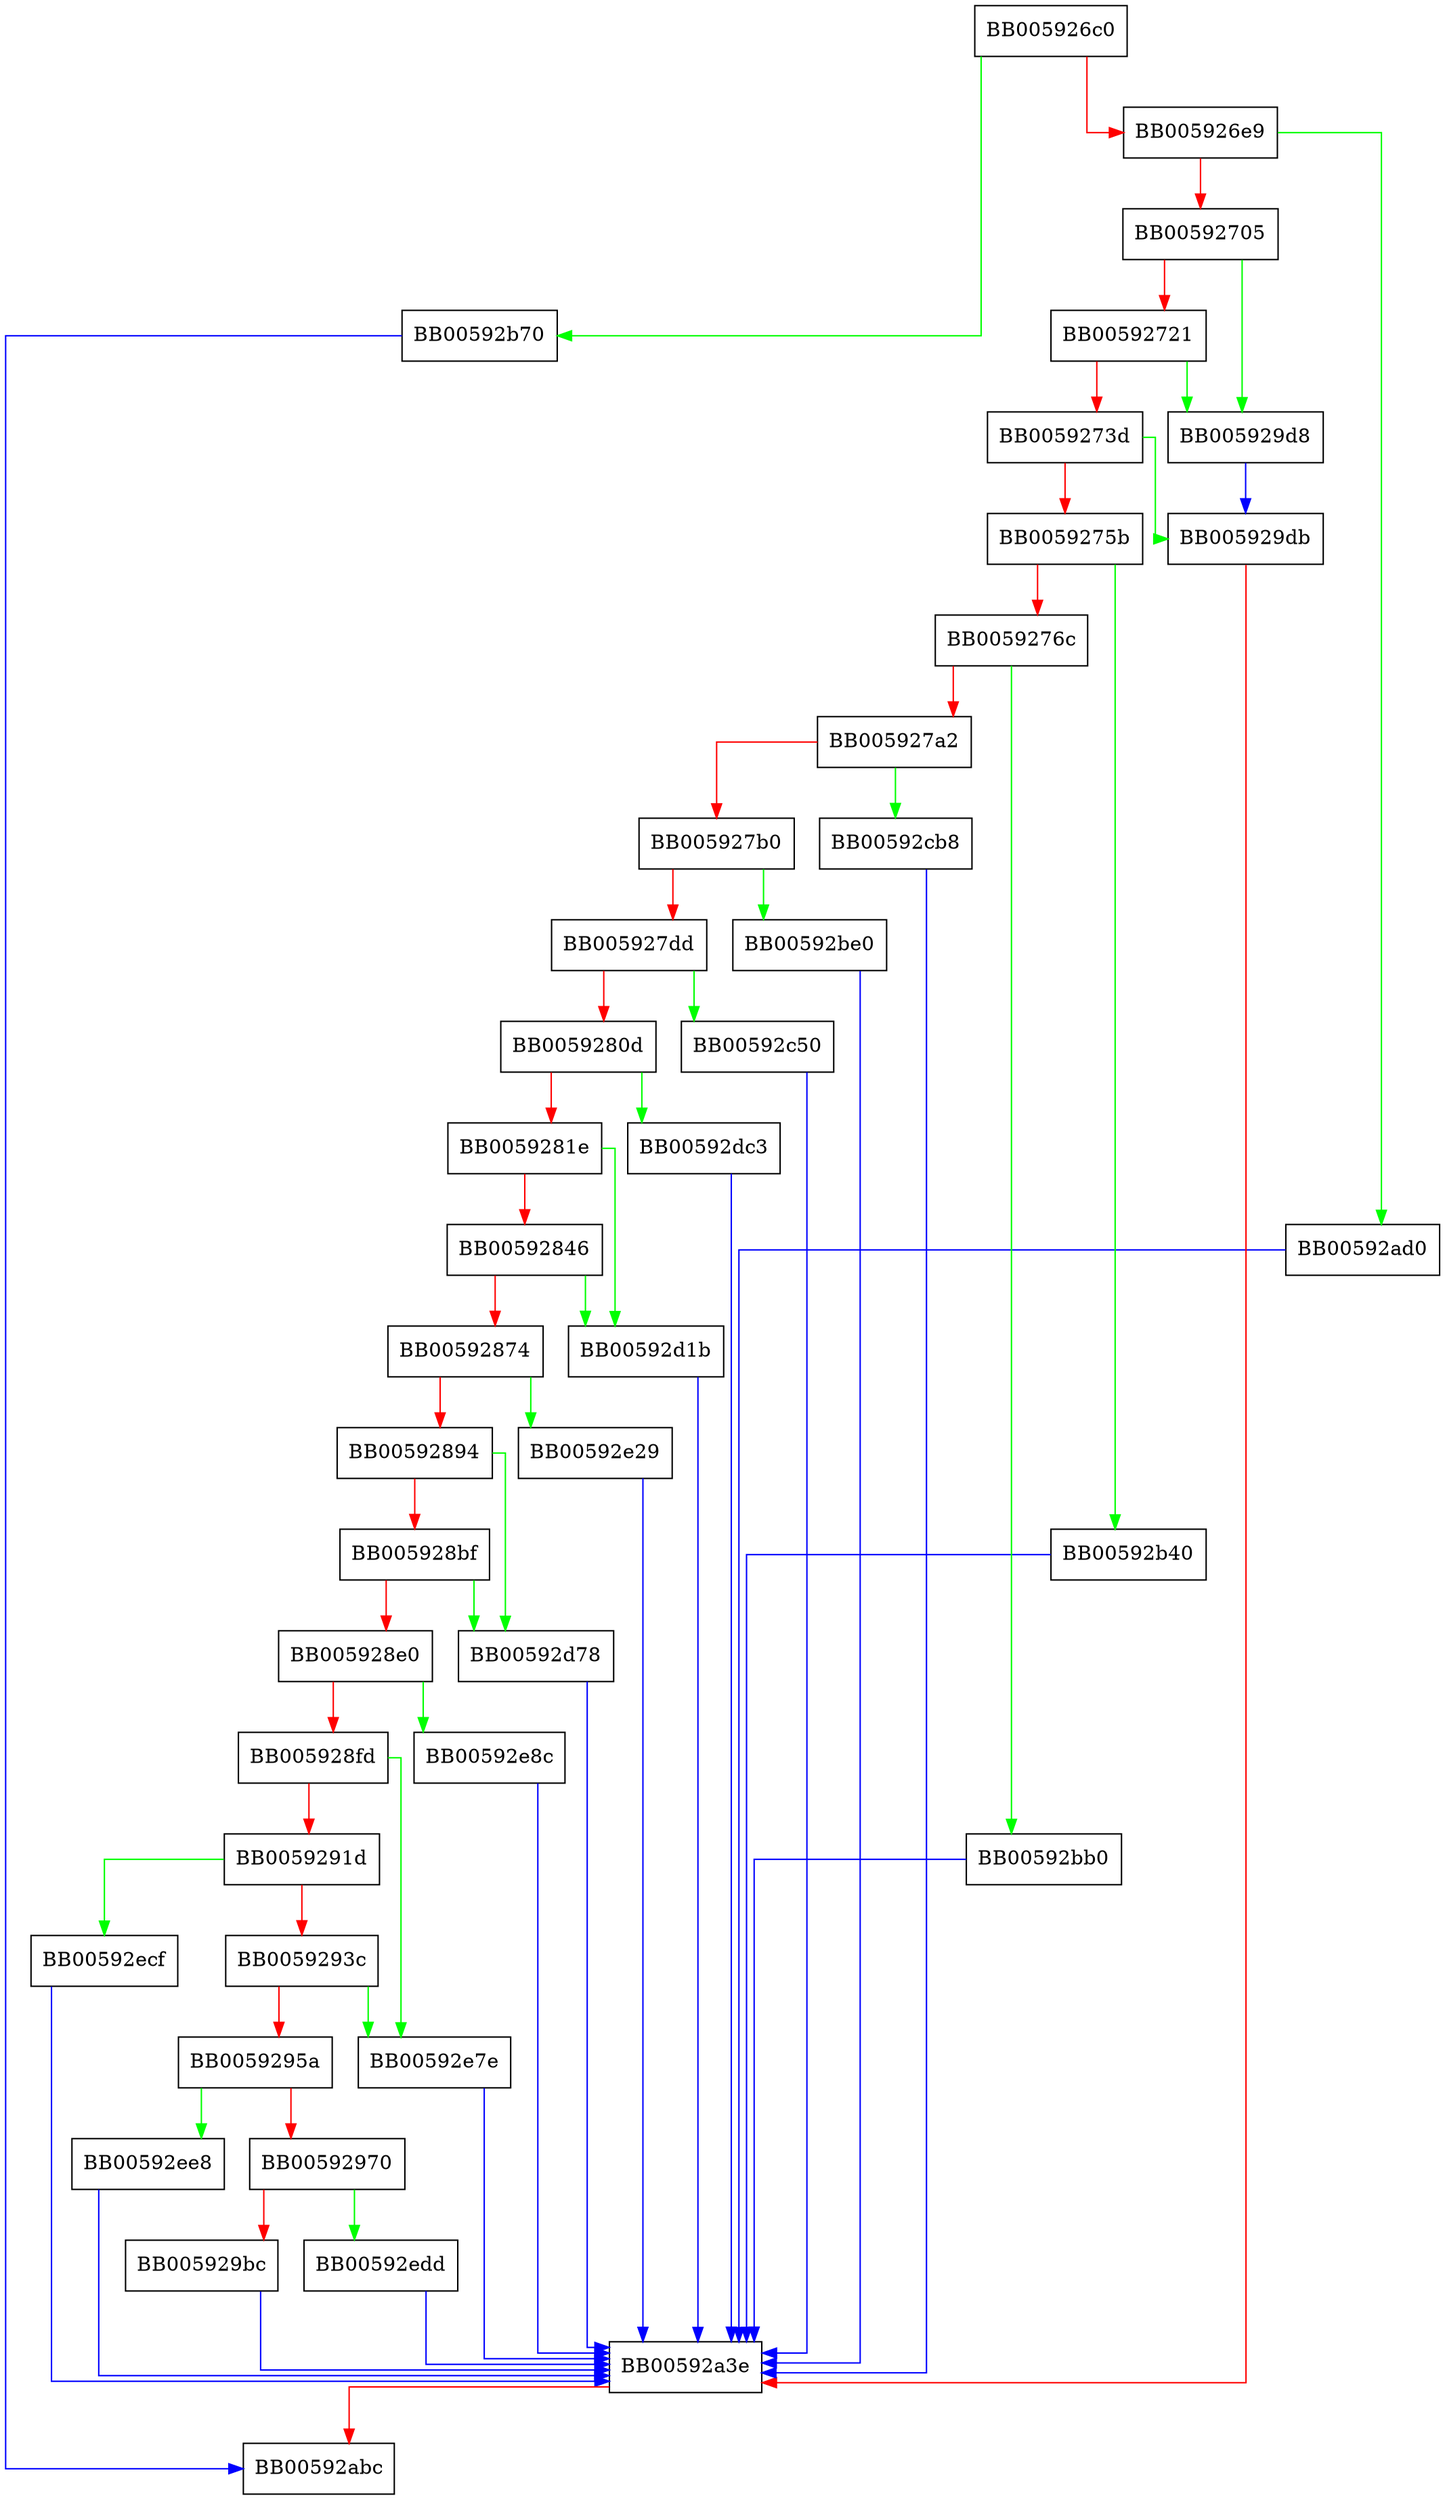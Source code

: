 digraph ecp_nistz256group_full_init {
  node [shape="box"];
  graph [splines=ortho];
  BB005926c0 -> BB00592b70 [color="green"];
  BB005926c0 -> BB005926e9 [color="red"];
  BB005926e9 -> BB00592ad0 [color="green"];
  BB005926e9 -> BB00592705 [color="red"];
  BB00592705 -> BB005929d8 [color="green"];
  BB00592705 -> BB00592721 [color="red"];
  BB00592721 -> BB005929d8 [color="green"];
  BB00592721 -> BB0059273d [color="red"];
  BB0059273d -> BB005929db [color="green"];
  BB0059273d -> BB0059275b [color="red"];
  BB0059275b -> BB00592b40 [color="green"];
  BB0059275b -> BB0059276c [color="red"];
  BB0059276c -> BB00592bb0 [color="green"];
  BB0059276c -> BB005927a2 [color="red"];
  BB005927a2 -> BB00592cb8 [color="green"];
  BB005927a2 -> BB005927b0 [color="red"];
  BB005927b0 -> BB00592be0 [color="green"];
  BB005927b0 -> BB005927dd [color="red"];
  BB005927dd -> BB00592c50 [color="green"];
  BB005927dd -> BB0059280d [color="red"];
  BB0059280d -> BB00592dc3 [color="green"];
  BB0059280d -> BB0059281e [color="red"];
  BB0059281e -> BB00592d1b [color="green"];
  BB0059281e -> BB00592846 [color="red"];
  BB00592846 -> BB00592d1b [color="green"];
  BB00592846 -> BB00592874 [color="red"];
  BB00592874 -> BB00592e29 [color="green"];
  BB00592874 -> BB00592894 [color="red"];
  BB00592894 -> BB00592d78 [color="green"];
  BB00592894 -> BB005928bf [color="red"];
  BB005928bf -> BB00592d78 [color="green"];
  BB005928bf -> BB005928e0 [color="red"];
  BB005928e0 -> BB00592e8c [color="green"];
  BB005928e0 -> BB005928fd [color="red"];
  BB005928fd -> BB00592e7e [color="green"];
  BB005928fd -> BB0059291d [color="red"];
  BB0059291d -> BB00592ecf [color="green"];
  BB0059291d -> BB0059293c [color="red"];
  BB0059293c -> BB00592e7e [color="green"];
  BB0059293c -> BB0059295a [color="red"];
  BB0059295a -> BB00592ee8 [color="green"];
  BB0059295a -> BB00592970 [color="red"];
  BB00592970 -> BB00592edd [color="green"];
  BB00592970 -> BB005929bc [color="red"];
  BB005929bc -> BB00592a3e [color="blue"];
  BB005929d8 -> BB005929db [color="blue"];
  BB005929db -> BB00592a3e [color="red"];
  BB00592a3e -> BB00592abc [color="red"];
  BB00592ad0 -> BB00592a3e [color="blue"];
  BB00592b40 -> BB00592a3e [color="blue"];
  BB00592b70 -> BB00592abc [color="blue"];
  BB00592bb0 -> BB00592a3e [color="blue"];
  BB00592be0 -> BB00592a3e [color="blue"];
  BB00592c50 -> BB00592a3e [color="blue"];
  BB00592cb8 -> BB00592a3e [color="blue"];
  BB00592d1b -> BB00592a3e [color="blue"];
  BB00592d78 -> BB00592a3e [color="blue"];
  BB00592dc3 -> BB00592a3e [color="blue"];
  BB00592e29 -> BB00592a3e [color="blue"];
  BB00592e7e -> BB00592a3e [color="blue"];
  BB00592e8c -> BB00592a3e [color="blue"];
  BB00592ecf -> BB00592a3e [color="blue"];
  BB00592edd -> BB00592a3e [color="blue"];
  BB00592ee8 -> BB00592a3e [color="blue"];
}